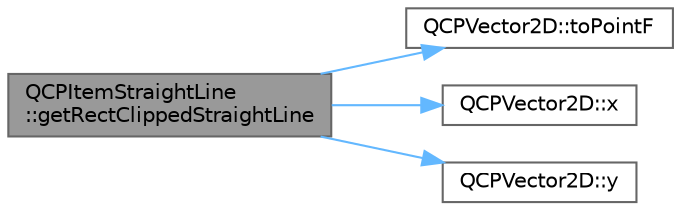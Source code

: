 digraph "QCPItemStraightLine::getRectClippedStraightLine"
{
 // LATEX_PDF_SIZE
  bgcolor="transparent";
  edge [fontname=Helvetica,fontsize=10,labelfontname=Helvetica,labelfontsize=10];
  node [fontname=Helvetica,fontsize=10,shape=box,height=0.2,width=0.4];
  rankdir="LR";
  Node1 [label="QCPItemStraightLine\l::getRectClippedStraightLine",height=0.2,width=0.4,color="gray40", fillcolor="grey60", style="filled", fontcolor="black",tooltip=" "];
  Node1 -> Node2 [color="steelblue1",style="solid"];
  Node2 [label="QCPVector2D::toPointF",height=0.2,width=0.4,color="grey40", fillcolor="white", style="filled",URL="$class_q_c_p_vector2_d.html#acd7af3f4a62833ada58be3f3021dbbac",tooltip=" "];
  Node1 -> Node3 [color="steelblue1",style="solid"];
  Node3 [label="QCPVector2D::x",height=0.2,width=0.4,color="grey40", fillcolor="white", style="filled",URL="$class_q_c_p_vector2_d.html#a4a099e1f9788d52cb46deb8139aa6195",tooltip=" "];
  Node1 -> Node4 [color="steelblue1",style="solid"];
  Node4 [label="QCPVector2D::y",height=0.2,width=0.4,color="grey40", fillcolor="white", style="filled",URL="$class_q_c_p_vector2_d.html#a6398fb643ba380d7961a4b208f4eecf1",tooltip=" "];
}
